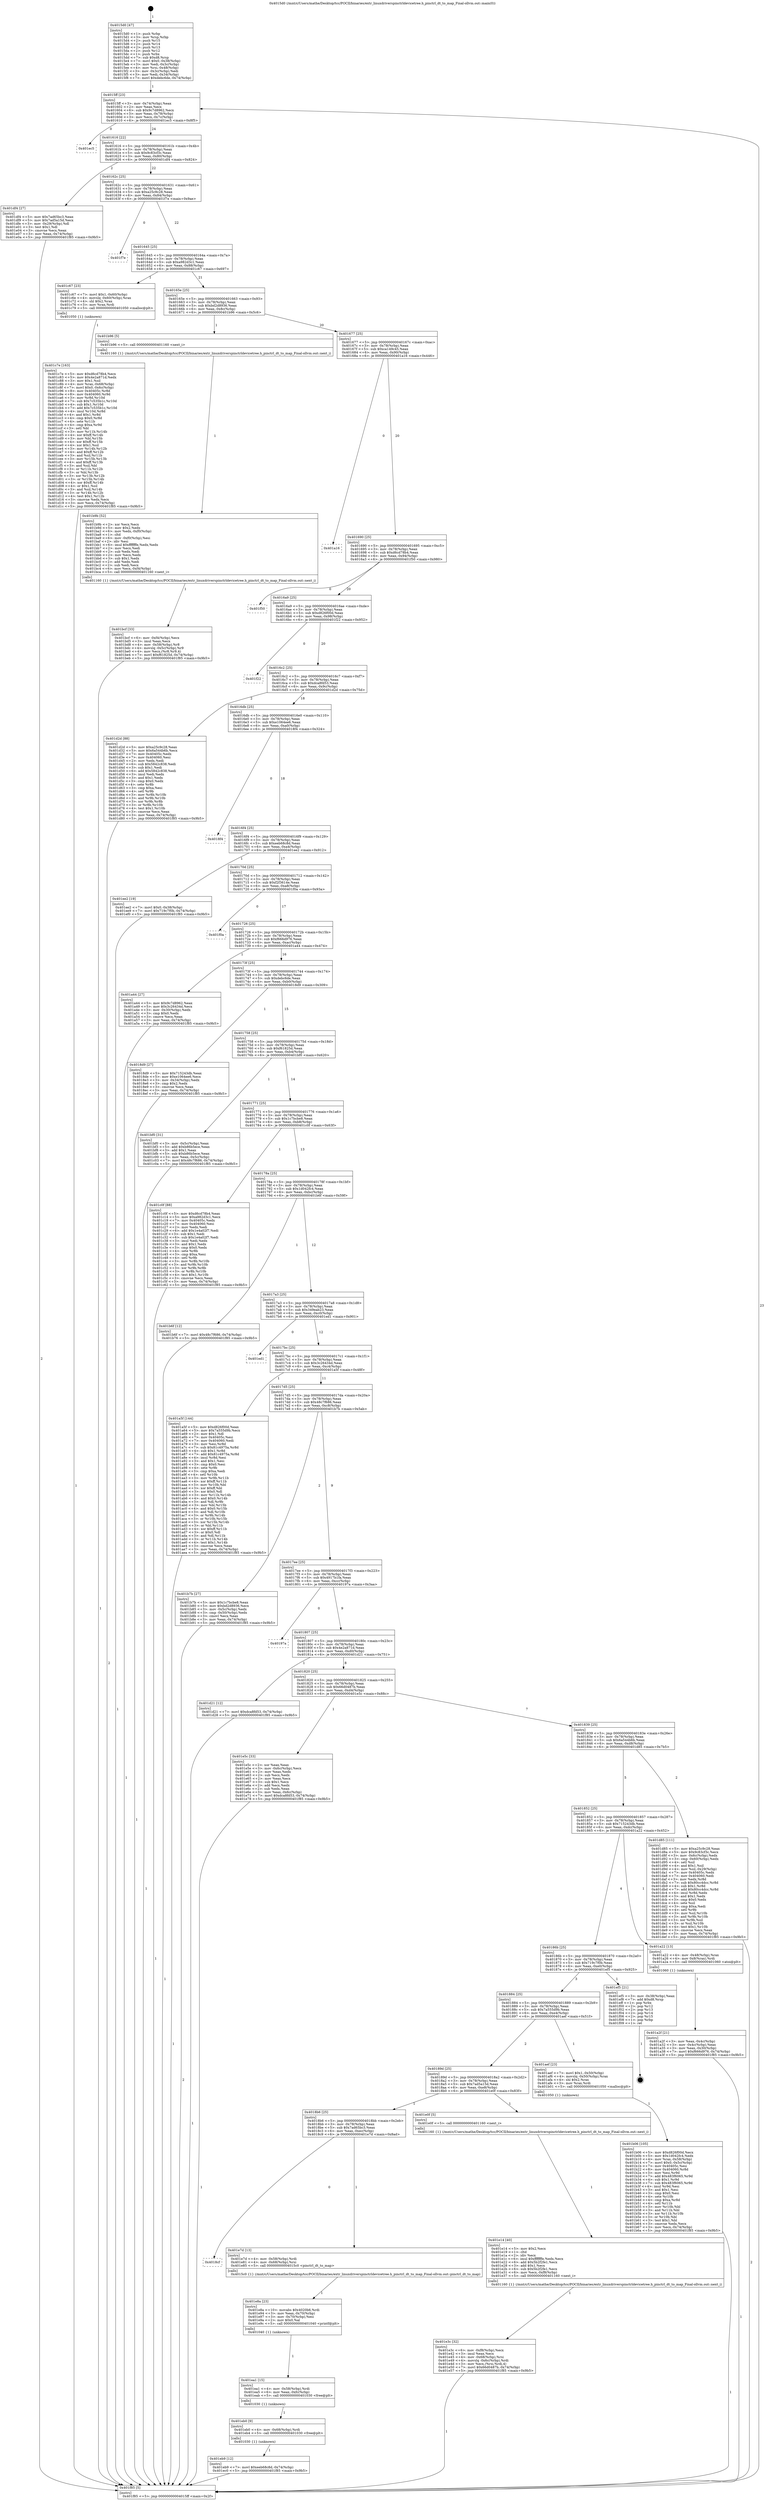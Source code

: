 digraph "0x4015d0" {
  label = "0x4015d0 (/mnt/c/Users/mathe/Desktop/tcc/POCII/binaries/extr_linuxdriverspinctrldevicetree.h_pinctrl_dt_to_map_Final-ollvm.out::main(0))"
  labelloc = "t"
  node[shape=record]

  Entry [label="",width=0.3,height=0.3,shape=circle,fillcolor=black,style=filled]
  "0x4015ff" [label="{
     0x4015ff [23]\l
     | [instrs]\l
     &nbsp;&nbsp;0x4015ff \<+3\>: mov -0x74(%rbp),%eax\l
     &nbsp;&nbsp;0x401602 \<+2\>: mov %eax,%ecx\l
     &nbsp;&nbsp;0x401604 \<+6\>: sub $0x9c7d8962,%ecx\l
     &nbsp;&nbsp;0x40160a \<+3\>: mov %eax,-0x78(%rbp)\l
     &nbsp;&nbsp;0x40160d \<+3\>: mov %ecx,-0x7c(%rbp)\l
     &nbsp;&nbsp;0x401610 \<+6\>: je 0000000000401ec5 \<main+0x8f5\>\l
  }"]
  "0x401ec5" [label="{
     0x401ec5\l
  }", style=dashed]
  "0x401616" [label="{
     0x401616 [22]\l
     | [instrs]\l
     &nbsp;&nbsp;0x401616 \<+5\>: jmp 000000000040161b \<main+0x4b\>\l
     &nbsp;&nbsp;0x40161b \<+3\>: mov -0x78(%rbp),%eax\l
     &nbsp;&nbsp;0x40161e \<+5\>: sub $0x9c83cf3c,%eax\l
     &nbsp;&nbsp;0x401623 \<+3\>: mov %eax,-0x80(%rbp)\l
     &nbsp;&nbsp;0x401626 \<+6\>: je 0000000000401df4 \<main+0x824\>\l
  }"]
  Exit [label="",width=0.3,height=0.3,shape=circle,fillcolor=black,style=filled,peripheries=2]
  "0x401df4" [label="{
     0x401df4 [27]\l
     | [instrs]\l
     &nbsp;&nbsp;0x401df4 \<+5\>: mov $0x7ad65bc3,%eax\l
     &nbsp;&nbsp;0x401df9 \<+5\>: mov $0x7ad5a15d,%ecx\l
     &nbsp;&nbsp;0x401dfe \<+3\>: mov -0x29(%rbp),%dl\l
     &nbsp;&nbsp;0x401e01 \<+3\>: test $0x1,%dl\l
     &nbsp;&nbsp;0x401e04 \<+3\>: cmovne %ecx,%eax\l
     &nbsp;&nbsp;0x401e07 \<+3\>: mov %eax,-0x74(%rbp)\l
     &nbsp;&nbsp;0x401e0a \<+5\>: jmp 0000000000401f85 \<main+0x9b5\>\l
  }"]
  "0x40162c" [label="{
     0x40162c [25]\l
     | [instrs]\l
     &nbsp;&nbsp;0x40162c \<+5\>: jmp 0000000000401631 \<main+0x61\>\l
     &nbsp;&nbsp;0x401631 \<+3\>: mov -0x78(%rbp),%eax\l
     &nbsp;&nbsp;0x401634 \<+5\>: sub $0xa25c9c28,%eax\l
     &nbsp;&nbsp;0x401639 \<+6\>: mov %eax,-0x84(%rbp)\l
     &nbsp;&nbsp;0x40163f \<+6\>: je 0000000000401f7e \<main+0x9ae\>\l
  }"]
  "0x401eb9" [label="{
     0x401eb9 [12]\l
     | [instrs]\l
     &nbsp;&nbsp;0x401eb9 \<+7\>: movl $0xeeb68c8d,-0x74(%rbp)\l
     &nbsp;&nbsp;0x401ec0 \<+5\>: jmp 0000000000401f85 \<main+0x9b5\>\l
  }"]
  "0x401f7e" [label="{
     0x401f7e\l
  }", style=dashed]
  "0x401645" [label="{
     0x401645 [25]\l
     | [instrs]\l
     &nbsp;&nbsp;0x401645 \<+5\>: jmp 000000000040164a \<main+0x7a\>\l
     &nbsp;&nbsp;0x40164a \<+3\>: mov -0x78(%rbp),%eax\l
     &nbsp;&nbsp;0x40164d \<+5\>: sub $0xa982d3c1,%eax\l
     &nbsp;&nbsp;0x401652 \<+6\>: mov %eax,-0x88(%rbp)\l
     &nbsp;&nbsp;0x401658 \<+6\>: je 0000000000401c67 \<main+0x697\>\l
  }"]
  "0x401eb0" [label="{
     0x401eb0 [9]\l
     | [instrs]\l
     &nbsp;&nbsp;0x401eb0 \<+4\>: mov -0x68(%rbp),%rdi\l
     &nbsp;&nbsp;0x401eb4 \<+5\>: call 0000000000401030 \<free@plt\>\l
     | [calls]\l
     &nbsp;&nbsp;0x401030 \{1\} (unknown)\l
  }"]
  "0x401c67" [label="{
     0x401c67 [23]\l
     | [instrs]\l
     &nbsp;&nbsp;0x401c67 \<+7\>: movl $0x1,-0x60(%rbp)\l
     &nbsp;&nbsp;0x401c6e \<+4\>: movslq -0x60(%rbp),%rax\l
     &nbsp;&nbsp;0x401c72 \<+4\>: shl $0x2,%rax\l
     &nbsp;&nbsp;0x401c76 \<+3\>: mov %rax,%rdi\l
     &nbsp;&nbsp;0x401c79 \<+5\>: call 0000000000401050 \<malloc@plt\>\l
     | [calls]\l
     &nbsp;&nbsp;0x401050 \{1\} (unknown)\l
  }"]
  "0x40165e" [label="{
     0x40165e [25]\l
     | [instrs]\l
     &nbsp;&nbsp;0x40165e \<+5\>: jmp 0000000000401663 \<main+0x93\>\l
     &nbsp;&nbsp;0x401663 \<+3\>: mov -0x78(%rbp),%eax\l
     &nbsp;&nbsp;0x401666 \<+5\>: sub $0xbd2d8936,%eax\l
     &nbsp;&nbsp;0x40166b \<+6\>: mov %eax,-0x8c(%rbp)\l
     &nbsp;&nbsp;0x401671 \<+6\>: je 0000000000401b96 \<main+0x5c6\>\l
  }"]
  "0x401ea1" [label="{
     0x401ea1 [15]\l
     | [instrs]\l
     &nbsp;&nbsp;0x401ea1 \<+4\>: mov -0x58(%rbp),%rdi\l
     &nbsp;&nbsp;0x401ea5 \<+6\>: mov %eax,-0xfc(%rbp)\l
     &nbsp;&nbsp;0x401eab \<+5\>: call 0000000000401030 \<free@plt\>\l
     | [calls]\l
     &nbsp;&nbsp;0x401030 \{1\} (unknown)\l
  }"]
  "0x401b96" [label="{
     0x401b96 [5]\l
     | [instrs]\l
     &nbsp;&nbsp;0x401b96 \<+5\>: call 0000000000401160 \<next_i\>\l
     | [calls]\l
     &nbsp;&nbsp;0x401160 \{1\} (/mnt/c/Users/mathe/Desktop/tcc/POCII/binaries/extr_linuxdriverspinctrldevicetree.h_pinctrl_dt_to_map_Final-ollvm.out::next_i)\l
  }"]
  "0x401677" [label="{
     0x401677 [25]\l
     | [instrs]\l
     &nbsp;&nbsp;0x401677 \<+5\>: jmp 000000000040167c \<main+0xac\>\l
     &nbsp;&nbsp;0x40167c \<+3\>: mov -0x78(%rbp),%eax\l
     &nbsp;&nbsp;0x40167f \<+5\>: sub $0xca149c45,%eax\l
     &nbsp;&nbsp;0x401684 \<+6\>: mov %eax,-0x90(%rbp)\l
     &nbsp;&nbsp;0x40168a \<+6\>: je 0000000000401a16 \<main+0x446\>\l
  }"]
  "0x401e8a" [label="{
     0x401e8a [23]\l
     | [instrs]\l
     &nbsp;&nbsp;0x401e8a \<+10\>: movabs $0x4020b6,%rdi\l
     &nbsp;&nbsp;0x401e94 \<+3\>: mov %eax,-0x70(%rbp)\l
     &nbsp;&nbsp;0x401e97 \<+3\>: mov -0x70(%rbp),%esi\l
     &nbsp;&nbsp;0x401e9a \<+2\>: mov $0x0,%al\l
     &nbsp;&nbsp;0x401e9c \<+5\>: call 0000000000401040 \<printf@plt\>\l
     | [calls]\l
     &nbsp;&nbsp;0x401040 \{1\} (unknown)\l
  }"]
  "0x401a16" [label="{
     0x401a16\l
  }", style=dashed]
  "0x401690" [label="{
     0x401690 [25]\l
     | [instrs]\l
     &nbsp;&nbsp;0x401690 \<+5\>: jmp 0000000000401695 \<main+0xc5\>\l
     &nbsp;&nbsp;0x401695 \<+3\>: mov -0x78(%rbp),%eax\l
     &nbsp;&nbsp;0x401698 \<+5\>: sub $0xd6cd78b4,%eax\l
     &nbsp;&nbsp;0x40169d \<+6\>: mov %eax,-0x94(%rbp)\l
     &nbsp;&nbsp;0x4016a3 \<+6\>: je 0000000000401f50 \<main+0x980\>\l
  }"]
  "0x4018cf" [label="{
     0x4018cf\l
  }", style=dashed]
  "0x401f50" [label="{
     0x401f50\l
  }", style=dashed]
  "0x4016a9" [label="{
     0x4016a9 [25]\l
     | [instrs]\l
     &nbsp;&nbsp;0x4016a9 \<+5\>: jmp 00000000004016ae \<main+0xde\>\l
     &nbsp;&nbsp;0x4016ae \<+3\>: mov -0x78(%rbp),%eax\l
     &nbsp;&nbsp;0x4016b1 \<+5\>: sub $0xd826f00d,%eax\l
     &nbsp;&nbsp;0x4016b6 \<+6\>: mov %eax,-0x98(%rbp)\l
     &nbsp;&nbsp;0x4016bc \<+6\>: je 0000000000401f22 \<main+0x952\>\l
  }"]
  "0x401e7d" [label="{
     0x401e7d [13]\l
     | [instrs]\l
     &nbsp;&nbsp;0x401e7d \<+4\>: mov -0x58(%rbp),%rdi\l
     &nbsp;&nbsp;0x401e81 \<+4\>: mov -0x68(%rbp),%rsi\l
     &nbsp;&nbsp;0x401e85 \<+5\>: call 00000000004015c0 \<pinctrl_dt_to_map\>\l
     | [calls]\l
     &nbsp;&nbsp;0x4015c0 \{1\} (/mnt/c/Users/mathe/Desktop/tcc/POCII/binaries/extr_linuxdriverspinctrldevicetree.h_pinctrl_dt_to_map_Final-ollvm.out::pinctrl_dt_to_map)\l
  }"]
  "0x401f22" [label="{
     0x401f22\l
  }", style=dashed]
  "0x4016c2" [label="{
     0x4016c2 [25]\l
     | [instrs]\l
     &nbsp;&nbsp;0x4016c2 \<+5\>: jmp 00000000004016c7 \<main+0xf7\>\l
     &nbsp;&nbsp;0x4016c7 \<+3\>: mov -0x78(%rbp),%eax\l
     &nbsp;&nbsp;0x4016ca \<+5\>: sub $0xdca8fd53,%eax\l
     &nbsp;&nbsp;0x4016cf \<+6\>: mov %eax,-0x9c(%rbp)\l
     &nbsp;&nbsp;0x4016d5 \<+6\>: je 0000000000401d2d \<main+0x75d\>\l
  }"]
  "0x401e3c" [label="{
     0x401e3c [32]\l
     | [instrs]\l
     &nbsp;&nbsp;0x401e3c \<+6\>: mov -0xf8(%rbp),%ecx\l
     &nbsp;&nbsp;0x401e42 \<+3\>: imul %eax,%ecx\l
     &nbsp;&nbsp;0x401e45 \<+4\>: mov -0x68(%rbp),%rsi\l
     &nbsp;&nbsp;0x401e49 \<+4\>: movslq -0x6c(%rbp),%rdi\l
     &nbsp;&nbsp;0x401e4d \<+3\>: mov %ecx,(%rsi,%rdi,4)\l
     &nbsp;&nbsp;0x401e50 \<+7\>: movl $0x66d0487b,-0x74(%rbp)\l
     &nbsp;&nbsp;0x401e57 \<+5\>: jmp 0000000000401f85 \<main+0x9b5\>\l
  }"]
  "0x401d2d" [label="{
     0x401d2d [88]\l
     | [instrs]\l
     &nbsp;&nbsp;0x401d2d \<+5\>: mov $0xa25c9c28,%eax\l
     &nbsp;&nbsp;0x401d32 \<+5\>: mov $0x6a544b6b,%ecx\l
     &nbsp;&nbsp;0x401d37 \<+7\>: mov 0x40405c,%edx\l
     &nbsp;&nbsp;0x401d3e \<+7\>: mov 0x404060,%esi\l
     &nbsp;&nbsp;0x401d45 \<+2\>: mov %edx,%edi\l
     &nbsp;&nbsp;0x401d47 \<+6\>: sub $0x5842c838,%edi\l
     &nbsp;&nbsp;0x401d4d \<+3\>: sub $0x1,%edi\l
     &nbsp;&nbsp;0x401d50 \<+6\>: add $0x5842c838,%edi\l
     &nbsp;&nbsp;0x401d56 \<+3\>: imul %edi,%edx\l
     &nbsp;&nbsp;0x401d59 \<+3\>: and $0x1,%edx\l
     &nbsp;&nbsp;0x401d5c \<+3\>: cmp $0x0,%edx\l
     &nbsp;&nbsp;0x401d5f \<+4\>: sete %r8b\l
     &nbsp;&nbsp;0x401d63 \<+3\>: cmp $0xa,%esi\l
     &nbsp;&nbsp;0x401d66 \<+4\>: setl %r9b\l
     &nbsp;&nbsp;0x401d6a \<+3\>: mov %r8b,%r10b\l
     &nbsp;&nbsp;0x401d6d \<+3\>: and %r9b,%r10b\l
     &nbsp;&nbsp;0x401d70 \<+3\>: xor %r9b,%r8b\l
     &nbsp;&nbsp;0x401d73 \<+3\>: or %r8b,%r10b\l
     &nbsp;&nbsp;0x401d76 \<+4\>: test $0x1,%r10b\l
     &nbsp;&nbsp;0x401d7a \<+3\>: cmovne %ecx,%eax\l
     &nbsp;&nbsp;0x401d7d \<+3\>: mov %eax,-0x74(%rbp)\l
     &nbsp;&nbsp;0x401d80 \<+5\>: jmp 0000000000401f85 \<main+0x9b5\>\l
  }"]
  "0x4016db" [label="{
     0x4016db [25]\l
     | [instrs]\l
     &nbsp;&nbsp;0x4016db \<+5\>: jmp 00000000004016e0 \<main+0x110\>\l
     &nbsp;&nbsp;0x4016e0 \<+3\>: mov -0x78(%rbp),%eax\l
     &nbsp;&nbsp;0x4016e3 \<+5\>: sub $0xe1064ee6,%eax\l
     &nbsp;&nbsp;0x4016e8 \<+6\>: mov %eax,-0xa0(%rbp)\l
     &nbsp;&nbsp;0x4016ee \<+6\>: je 00000000004018f4 \<main+0x324\>\l
  }"]
  "0x401e14" [label="{
     0x401e14 [40]\l
     | [instrs]\l
     &nbsp;&nbsp;0x401e14 \<+5\>: mov $0x2,%ecx\l
     &nbsp;&nbsp;0x401e19 \<+1\>: cltd\l
     &nbsp;&nbsp;0x401e1a \<+2\>: idiv %ecx\l
     &nbsp;&nbsp;0x401e1c \<+6\>: imul $0xfffffffe,%edx,%ecx\l
     &nbsp;&nbsp;0x401e22 \<+6\>: add $0x5b2f2fe1,%ecx\l
     &nbsp;&nbsp;0x401e28 \<+3\>: add $0x1,%ecx\l
     &nbsp;&nbsp;0x401e2b \<+6\>: sub $0x5b2f2fe1,%ecx\l
     &nbsp;&nbsp;0x401e31 \<+6\>: mov %ecx,-0xf8(%rbp)\l
     &nbsp;&nbsp;0x401e37 \<+5\>: call 0000000000401160 \<next_i\>\l
     | [calls]\l
     &nbsp;&nbsp;0x401160 \{1\} (/mnt/c/Users/mathe/Desktop/tcc/POCII/binaries/extr_linuxdriverspinctrldevicetree.h_pinctrl_dt_to_map_Final-ollvm.out::next_i)\l
  }"]
  "0x4018f4" [label="{
     0x4018f4\l
  }", style=dashed]
  "0x4016f4" [label="{
     0x4016f4 [25]\l
     | [instrs]\l
     &nbsp;&nbsp;0x4016f4 \<+5\>: jmp 00000000004016f9 \<main+0x129\>\l
     &nbsp;&nbsp;0x4016f9 \<+3\>: mov -0x78(%rbp),%eax\l
     &nbsp;&nbsp;0x4016fc \<+5\>: sub $0xeeb68c8d,%eax\l
     &nbsp;&nbsp;0x401701 \<+6\>: mov %eax,-0xa4(%rbp)\l
     &nbsp;&nbsp;0x401707 \<+6\>: je 0000000000401ee2 \<main+0x912\>\l
  }"]
  "0x4018b6" [label="{
     0x4018b6 [25]\l
     | [instrs]\l
     &nbsp;&nbsp;0x4018b6 \<+5\>: jmp 00000000004018bb \<main+0x2eb\>\l
     &nbsp;&nbsp;0x4018bb \<+3\>: mov -0x78(%rbp),%eax\l
     &nbsp;&nbsp;0x4018be \<+5\>: sub $0x7ad65bc3,%eax\l
     &nbsp;&nbsp;0x4018c3 \<+6\>: mov %eax,-0xec(%rbp)\l
     &nbsp;&nbsp;0x4018c9 \<+6\>: je 0000000000401e7d \<main+0x8ad\>\l
  }"]
  "0x401ee2" [label="{
     0x401ee2 [19]\l
     | [instrs]\l
     &nbsp;&nbsp;0x401ee2 \<+7\>: movl $0x0,-0x38(%rbp)\l
     &nbsp;&nbsp;0x401ee9 \<+7\>: movl $0x719c7f0b,-0x74(%rbp)\l
     &nbsp;&nbsp;0x401ef0 \<+5\>: jmp 0000000000401f85 \<main+0x9b5\>\l
  }"]
  "0x40170d" [label="{
     0x40170d [25]\l
     | [instrs]\l
     &nbsp;&nbsp;0x40170d \<+5\>: jmp 0000000000401712 \<main+0x142\>\l
     &nbsp;&nbsp;0x401712 \<+3\>: mov -0x78(%rbp),%eax\l
     &nbsp;&nbsp;0x401715 \<+5\>: sub $0xf2f3614e,%eax\l
     &nbsp;&nbsp;0x40171a \<+6\>: mov %eax,-0xa8(%rbp)\l
     &nbsp;&nbsp;0x401720 \<+6\>: je 0000000000401f0a \<main+0x93a\>\l
  }"]
  "0x401e0f" [label="{
     0x401e0f [5]\l
     | [instrs]\l
     &nbsp;&nbsp;0x401e0f \<+5\>: call 0000000000401160 \<next_i\>\l
     | [calls]\l
     &nbsp;&nbsp;0x401160 \{1\} (/mnt/c/Users/mathe/Desktop/tcc/POCII/binaries/extr_linuxdriverspinctrldevicetree.h_pinctrl_dt_to_map_Final-ollvm.out::next_i)\l
  }"]
  "0x401f0a" [label="{
     0x401f0a\l
  }", style=dashed]
  "0x401726" [label="{
     0x401726 [25]\l
     | [instrs]\l
     &nbsp;&nbsp;0x401726 \<+5\>: jmp 000000000040172b \<main+0x15b\>\l
     &nbsp;&nbsp;0x40172b \<+3\>: mov -0x78(%rbp),%eax\l
     &nbsp;&nbsp;0x40172e \<+5\>: sub $0xf666d976,%eax\l
     &nbsp;&nbsp;0x401733 \<+6\>: mov %eax,-0xac(%rbp)\l
     &nbsp;&nbsp;0x401739 \<+6\>: je 0000000000401a44 \<main+0x474\>\l
  }"]
  "0x401c7e" [label="{
     0x401c7e [163]\l
     | [instrs]\l
     &nbsp;&nbsp;0x401c7e \<+5\>: mov $0xd6cd78b4,%ecx\l
     &nbsp;&nbsp;0x401c83 \<+5\>: mov $0x4e2a871d,%edx\l
     &nbsp;&nbsp;0x401c88 \<+3\>: mov $0x1,%sil\l
     &nbsp;&nbsp;0x401c8b \<+4\>: mov %rax,-0x68(%rbp)\l
     &nbsp;&nbsp;0x401c8f \<+7\>: movl $0x0,-0x6c(%rbp)\l
     &nbsp;&nbsp;0x401c96 \<+8\>: mov 0x40405c,%r8d\l
     &nbsp;&nbsp;0x401c9e \<+8\>: mov 0x404060,%r9d\l
     &nbsp;&nbsp;0x401ca6 \<+3\>: mov %r8d,%r10d\l
     &nbsp;&nbsp;0x401ca9 \<+7\>: sub $0x7c535b1c,%r10d\l
     &nbsp;&nbsp;0x401cb0 \<+4\>: sub $0x1,%r10d\l
     &nbsp;&nbsp;0x401cb4 \<+7\>: add $0x7c535b1c,%r10d\l
     &nbsp;&nbsp;0x401cbb \<+4\>: imul %r10d,%r8d\l
     &nbsp;&nbsp;0x401cbf \<+4\>: and $0x1,%r8d\l
     &nbsp;&nbsp;0x401cc3 \<+4\>: cmp $0x0,%r8d\l
     &nbsp;&nbsp;0x401cc7 \<+4\>: sete %r11b\l
     &nbsp;&nbsp;0x401ccb \<+4\>: cmp $0xa,%r9d\l
     &nbsp;&nbsp;0x401ccf \<+3\>: setl %bl\l
     &nbsp;&nbsp;0x401cd2 \<+3\>: mov %r11b,%r14b\l
     &nbsp;&nbsp;0x401cd5 \<+4\>: xor $0xff,%r14b\l
     &nbsp;&nbsp;0x401cd9 \<+3\>: mov %bl,%r15b\l
     &nbsp;&nbsp;0x401cdc \<+4\>: xor $0xff,%r15b\l
     &nbsp;&nbsp;0x401ce0 \<+4\>: xor $0x1,%sil\l
     &nbsp;&nbsp;0x401ce4 \<+3\>: mov %r14b,%r12b\l
     &nbsp;&nbsp;0x401ce7 \<+4\>: and $0xff,%r12b\l
     &nbsp;&nbsp;0x401ceb \<+3\>: and %sil,%r11b\l
     &nbsp;&nbsp;0x401cee \<+3\>: mov %r15b,%r13b\l
     &nbsp;&nbsp;0x401cf1 \<+4\>: and $0xff,%r13b\l
     &nbsp;&nbsp;0x401cf5 \<+3\>: and %sil,%bl\l
     &nbsp;&nbsp;0x401cf8 \<+3\>: or %r11b,%r12b\l
     &nbsp;&nbsp;0x401cfb \<+3\>: or %bl,%r13b\l
     &nbsp;&nbsp;0x401cfe \<+3\>: xor %r13b,%r12b\l
     &nbsp;&nbsp;0x401d01 \<+3\>: or %r15b,%r14b\l
     &nbsp;&nbsp;0x401d04 \<+4\>: xor $0xff,%r14b\l
     &nbsp;&nbsp;0x401d08 \<+4\>: or $0x1,%sil\l
     &nbsp;&nbsp;0x401d0c \<+3\>: and %sil,%r14b\l
     &nbsp;&nbsp;0x401d0f \<+3\>: or %r14b,%r12b\l
     &nbsp;&nbsp;0x401d12 \<+4\>: test $0x1,%r12b\l
     &nbsp;&nbsp;0x401d16 \<+3\>: cmovne %edx,%ecx\l
     &nbsp;&nbsp;0x401d19 \<+3\>: mov %ecx,-0x74(%rbp)\l
     &nbsp;&nbsp;0x401d1c \<+5\>: jmp 0000000000401f85 \<main+0x9b5\>\l
  }"]
  "0x401a44" [label="{
     0x401a44 [27]\l
     | [instrs]\l
     &nbsp;&nbsp;0x401a44 \<+5\>: mov $0x9c7d8962,%eax\l
     &nbsp;&nbsp;0x401a49 \<+5\>: mov $0x3c26434d,%ecx\l
     &nbsp;&nbsp;0x401a4e \<+3\>: mov -0x30(%rbp),%edx\l
     &nbsp;&nbsp;0x401a51 \<+3\>: cmp $0x0,%edx\l
     &nbsp;&nbsp;0x401a54 \<+3\>: cmove %ecx,%eax\l
     &nbsp;&nbsp;0x401a57 \<+3\>: mov %eax,-0x74(%rbp)\l
     &nbsp;&nbsp;0x401a5a \<+5\>: jmp 0000000000401f85 \<main+0x9b5\>\l
  }"]
  "0x40173f" [label="{
     0x40173f [25]\l
     | [instrs]\l
     &nbsp;&nbsp;0x40173f \<+5\>: jmp 0000000000401744 \<main+0x174\>\l
     &nbsp;&nbsp;0x401744 \<+3\>: mov -0x78(%rbp),%eax\l
     &nbsp;&nbsp;0x401747 \<+5\>: sub $0xdebc6de,%eax\l
     &nbsp;&nbsp;0x40174c \<+6\>: mov %eax,-0xb0(%rbp)\l
     &nbsp;&nbsp;0x401752 \<+6\>: je 00000000004018d9 \<main+0x309\>\l
  }"]
  "0x401bcf" [label="{
     0x401bcf [33]\l
     | [instrs]\l
     &nbsp;&nbsp;0x401bcf \<+6\>: mov -0xf4(%rbp),%ecx\l
     &nbsp;&nbsp;0x401bd5 \<+3\>: imul %eax,%ecx\l
     &nbsp;&nbsp;0x401bd8 \<+4\>: mov -0x58(%rbp),%r8\l
     &nbsp;&nbsp;0x401bdc \<+4\>: movslq -0x5c(%rbp),%r9\l
     &nbsp;&nbsp;0x401be0 \<+4\>: mov %ecx,(%r8,%r9,4)\l
     &nbsp;&nbsp;0x401be4 \<+7\>: movl $0xf61825d,-0x74(%rbp)\l
     &nbsp;&nbsp;0x401beb \<+5\>: jmp 0000000000401f85 \<main+0x9b5\>\l
  }"]
  "0x4018d9" [label="{
     0x4018d9 [27]\l
     | [instrs]\l
     &nbsp;&nbsp;0x4018d9 \<+5\>: mov $0x715243db,%eax\l
     &nbsp;&nbsp;0x4018de \<+5\>: mov $0xe1064ee6,%ecx\l
     &nbsp;&nbsp;0x4018e3 \<+3\>: mov -0x34(%rbp),%edx\l
     &nbsp;&nbsp;0x4018e6 \<+3\>: cmp $0x2,%edx\l
     &nbsp;&nbsp;0x4018e9 \<+3\>: cmovne %ecx,%eax\l
     &nbsp;&nbsp;0x4018ec \<+3\>: mov %eax,-0x74(%rbp)\l
     &nbsp;&nbsp;0x4018ef \<+5\>: jmp 0000000000401f85 \<main+0x9b5\>\l
  }"]
  "0x401758" [label="{
     0x401758 [25]\l
     | [instrs]\l
     &nbsp;&nbsp;0x401758 \<+5\>: jmp 000000000040175d \<main+0x18d\>\l
     &nbsp;&nbsp;0x40175d \<+3\>: mov -0x78(%rbp),%eax\l
     &nbsp;&nbsp;0x401760 \<+5\>: sub $0xf61825d,%eax\l
     &nbsp;&nbsp;0x401765 \<+6\>: mov %eax,-0xb4(%rbp)\l
     &nbsp;&nbsp;0x40176b \<+6\>: je 0000000000401bf0 \<main+0x620\>\l
  }"]
  "0x401f85" [label="{
     0x401f85 [5]\l
     | [instrs]\l
     &nbsp;&nbsp;0x401f85 \<+5\>: jmp 00000000004015ff \<main+0x2f\>\l
  }"]
  "0x4015d0" [label="{
     0x4015d0 [47]\l
     | [instrs]\l
     &nbsp;&nbsp;0x4015d0 \<+1\>: push %rbp\l
     &nbsp;&nbsp;0x4015d1 \<+3\>: mov %rsp,%rbp\l
     &nbsp;&nbsp;0x4015d4 \<+2\>: push %r15\l
     &nbsp;&nbsp;0x4015d6 \<+2\>: push %r14\l
     &nbsp;&nbsp;0x4015d8 \<+2\>: push %r13\l
     &nbsp;&nbsp;0x4015da \<+2\>: push %r12\l
     &nbsp;&nbsp;0x4015dc \<+1\>: push %rbx\l
     &nbsp;&nbsp;0x4015dd \<+7\>: sub $0xd8,%rsp\l
     &nbsp;&nbsp;0x4015e4 \<+7\>: movl $0x0,-0x38(%rbp)\l
     &nbsp;&nbsp;0x4015eb \<+3\>: mov %edi,-0x3c(%rbp)\l
     &nbsp;&nbsp;0x4015ee \<+4\>: mov %rsi,-0x48(%rbp)\l
     &nbsp;&nbsp;0x4015f2 \<+3\>: mov -0x3c(%rbp),%edi\l
     &nbsp;&nbsp;0x4015f5 \<+3\>: mov %edi,-0x34(%rbp)\l
     &nbsp;&nbsp;0x4015f8 \<+7\>: movl $0xdebc6de,-0x74(%rbp)\l
  }"]
  "0x401b9b" [label="{
     0x401b9b [52]\l
     | [instrs]\l
     &nbsp;&nbsp;0x401b9b \<+2\>: xor %ecx,%ecx\l
     &nbsp;&nbsp;0x401b9d \<+5\>: mov $0x2,%edx\l
     &nbsp;&nbsp;0x401ba2 \<+6\>: mov %edx,-0xf0(%rbp)\l
     &nbsp;&nbsp;0x401ba8 \<+1\>: cltd\l
     &nbsp;&nbsp;0x401ba9 \<+6\>: mov -0xf0(%rbp),%esi\l
     &nbsp;&nbsp;0x401baf \<+2\>: idiv %esi\l
     &nbsp;&nbsp;0x401bb1 \<+6\>: imul $0xfffffffe,%edx,%edx\l
     &nbsp;&nbsp;0x401bb7 \<+2\>: mov %ecx,%edi\l
     &nbsp;&nbsp;0x401bb9 \<+2\>: sub %edx,%edi\l
     &nbsp;&nbsp;0x401bbb \<+2\>: mov %ecx,%edx\l
     &nbsp;&nbsp;0x401bbd \<+3\>: sub $0x1,%edx\l
     &nbsp;&nbsp;0x401bc0 \<+2\>: add %edx,%edi\l
     &nbsp;&nbsp;0x401bc2 \<+2\>: sub %edi,%ecx\l
     &nbsp;&nbsp;0x401bc4 \<+6\>: mov %ecx,-0xf4(%rbp)\l
     &nbsp;&nbsp;0x401bca \<+5\>: call 0000000000401160 \<next_i\>\l
     | [calls]\l
     &nbsp;&nbsp;0x401160 \{1\} (/mnt/c/Users/mathe/Desktop/tcc/POCII/binaries/extr_linuxdriverspinctrldevicetree.h_pinctrl_dt_to_map_Final-ollvm.out::next_i)\l
  }"]
  "0x401bf0" [label="{
     0x401bf0 [31]\l
     | [instrs]\l
     &nbsp;&nbsp;0x401bf0 \<+3\>: mov -0x5c(%rbp),%eax\l
     &nbsp;&nbsp;0x401bf3 \<+5\>: add $0xb86b5ece,%eax\l
     &nbsp;&nbsp;0x401bf8 \<+3\>: add $0x1,%eax\l
     &nbsp;&nbsp;0x401bfb \<+5\>: sub $0xb86b5ece,%eax\l
     &nbsp;&nbsp;0x401c00 \<+3\>: mov %eax,-0x5c(%rbp)\l
     &nbsp;&nbsp;0x401c03 \<+7\>: movl $0x48c7f686,-0x74(%rbp)\l
     &nbsp;&nbsp;0x401c0a \<+5\>: jmp 0000000000401f85 \<main+0x9b5\>\l
  }"]
  "0x401771" [label="{
     0x401771 [25]\l
     | [instrs]\l
     &nbsp;&nbsp;0x401771 \<+5\>: jmp 0000000000401776 \<main+0x1a6\>\l
     &nbsp;&nbsp;0x401776 \<+3\>: mov -0x78(%rbp),%eax\l
     &nbsp;&nbsp;0x401779 \<+5\>: sub $0x1c7bcbe8,%eax\l
     &nbsp;&nbsp;0x40177e \<+6\>: mov %eax,-0xb8(%rbp)\l
     &nbsp;&nbsp;0x401784 \<+6\>: je 0000000000401c0f \<main+0x63f\>\l
  }"]
  "0x401b06" [label="{
     0x401b06 [105]\l
     | [instrs]\l
     &nbsp;&nbsp;0x401b06 \<+5\>: mov $0xd826f00d,%ecx\l
     &nbsp;&nbsp;0x401b0b \<+5\>: mov $0x1d042fc4,%edx\l
     &nbsp;&nbsp;0x401b10 \<+4\>: mov %rax,-0x58(%rbp)\l
     &nbsp;&nbsp;0x401b14 \<+7\>: movl $0x0,-0x5c(%rbp)\l
     &nbsp;&nbsp;0x401b1b \<+7\>: mov 0x40405c,%esi\l
     &nbsp;&nbsp;0x401b22 \<+8\>: mov 0x404060,%r8d\l
     &nbsp;&nbsp;0x401b2a \<+3\>: mov %esi,%r9d\l
     &nbsp;&nbsp;0x401b2d \<+7\>: add $0x483f6065,%r9d\l
     &nbsp;&nbsp;0x401b34 \<+4\>: sub $0x1,%r9d\l
     &nbsp;&nbsp;0x401b38 \<+7\>: sub $0x483f6065,%r9d\l
     &nbsp;&nbsp;0x401b3f \<+4\>: imul %r9d,%esi\l
     &nbsp;&nbsp;0x401b43 \<+3\>: and $0x1,%esi\l
     &nbsp;&nbsp;0x401b46 \<+3\>: cmp $0x0,%esi\l
     &nbsp;&nbsp;0x401b49 \<+4\>: sete %r10b\l
     &nbsp;&nbsp;0x401b4d \<+4\>: cmp $0xa,%r8d\l
     &nbsp;&nbsp;0x401b51 \<+4\>: setl %r11b\l
     &nbsp;&nbsp;0x401b55 \<+3\>: mov %r10b,%bl\l
     &nbsp;&nbsp;0x401b58 \<+3\>: and %r11b,%bl\l
     &nbsp;&nbsp;0x401b5b \<+3\>: xor %r11b,%r10b\l
     &nbsp;&nbsp;0x401b5e \<+3\>: or %r10b,%bl\l
     &nbsp;&nbsp;0x401b61 \<+3\>: test $0x1,%bl\l
     &nbsp;&nbsp;0x401b64 \<+3\>: cmovne %edx,%ecx\l
     &nbsp;&nbsp;0x401b67 \<+3\>: mov %ecx,-0x74(%rbp)\l
     &nbsp;&nbsp;0x401b6a \<+5\>: jmp 0000000000401f85 \<main+0x9b5\>\l
  }"]
  "0x401c0f" [label="{
     0x401c0f [88]\l
     | [instrs]\l
     &nbsp;&nbsp;0x401c0f \<+5\>: mov $0xd6cd78b4,%eax\l
     &nbsp;&nbsp;0x401c14 \<+5\>: mov $0xa982d3c1,%ecx\l
     &nbsp;&nbsp;0x401c19 \<+7\>: mov 0x40405c,%edx\l
     &nbsp;&nbsp;0x401c20 \<+7\>: mov 0x404060,%esi\l
     &nbsp;&nbsp;0x401c27 \<+2\>: mov %edx,%edi\l
     &nbsp;&nbsp;0x401c29 \<+6\>: add $0x1e4a02f7,%edi\l
     &nbsp;&nbsp;0x401c2f \<+3\>: sub $0x1,%edi\l
     &nbsp;&nbsp;0x401c32 \<+6\>: sub $0x1e4a02f7,%edi\l
     &nbsp;&nbsp;0x401c38 \<+3\>: imul %edi,%edx\l
     &nbsp;&nbsp;0x401c3b \<+3\>: and $0x1,%edx\l
     &nbsp;&nbsp;0x401c3e \<+3\>: cmp $0x0,%edx\l
     &nbsp;&nbsp;0x401c41 \<+4\>: sete %r8b\l
     &nbsp;&nbsp;0x401c45 \<+3\>: cmp $0xa,%esi\l
     &nbsp;&nbsp;0x401c48 \<+4\>: setl %r9b\l
     &nbsp;&nbsp;0x401c4c \<+3\>: mov %r8b,%r10b\l
     &nbsp;&nbsp;0x401c4f \<+3\>: and %r9b,%r10b\l
     &nbsp;&nbsp;0x401c52 \<+3\>: xor %r9b,%r8b\l
     &nbsp;&nbsp;0x401c55 \<+3\>: or %r8b,%r10b\l
     &nbsp;&nbsp;0x401c58 \<+4\>: test $0x1,%r10b\l
     &nbsp;&nbsp;0x401c5c \<+3\>: cmovne %ecx,%eax\l
     &nbsp;&nbsp;0x401c5f \<+3\>: mov %eax,-0x74(%rbp)\l
     &nbsp;&nbsp;0x401c62 \<+5\>: jmp 0000000000401f85 \<main+0x9b5\>\l
  }"]
  "0x40178a" [label="{
     0x40178a [25]\l
     | [instrs]\l
     &nbsp;&nbsp;0x40178a \<+5\>: jmp 000000000040178f \<main+0x1bf\>\l
     &nbsp;&nbsp;0x40178f \<+3\>: mov -0x78(%rbp),%eax\l
     &nbsp;&nbsp;0x401792 \<+5\>: sub $0x1d042fc4,%eax\l
     &nbsp;&nbsp;0x401797 \<+6\>: mov %eax,-0xbc(%rbp)\l
     &nbsp;&nbsp;0x40179d \<+6\>: je 0000000000401b6f \<main+0x59f\>\l
  }"]
  "0x40189d" [label="{
     0x40189d [25]\l
     | [instrs]\l
     &nbsp;&nbsp;0x40189d \<+5\>: jmp 00000000004018a2 \<main+0x2d2\>\l
     &nbsp;&nbsp;0x4018a2 \<+3\>: mov -0x78(%rbp),%eax\l
     &nbsp;&nbsp;0x4018a5 \<+5\>: sub $0x7ad5a15d,%eax\l
     &nbsp;&nbsp;0x4018aa \<+6\>: mov %eax,-0xe8(%rbp)\l
     &nbsp;&nbsp;0x4018b0 \<+6\>: je 0000000000401e0f \<main+0x83f\>\l
  }"]
  "0x401b6f" [label="{
     0x401b6f [12]\l
     | [instrs]\l
     &nbsp;&nbsp;0x401b6f \<+7\>: movl $0x48c7f686,-0x74(%rbp)\l
     &nbsp;&nbsp;0x401b76 \<+5\>: jmp 0000000000401f85 \<main+0x9b5\>\l
  }"]
  "0x4017a3" [label="{
     0x4017a3 [25]\l
     | [instrs]\l
     &nbsp;&nbsp;0x4017a3 \<+5\>: jmp 00000000004017a8 \<main+0x1d8\>\l
     &nbsp;&nbsp;0x4017a8 \<+3\>: mov -0x78(%rbp),%eax\l
     &nbsp;&nbsp;0x4017ab \<+5\>: sub $0x349eab23,%eax\l
     &nbsp;&nbsp;0x4017b0 \<+6\>: mov %eax,-0xc0(%rbp)\l
     &nbsp;&nbsp;0x4017b6 \<+6\>: je 0000000000401ed1 \<main+0x901\>\l
  }"]
  "0x401aef" [label="{
     0x401aef [23]\l
     | [instrs]\l
     &nbsp;&nbsp;0x401aef \<+7\>: movl $0x1,-0x50(%rbp)\l
     &nbsp;&nbsp;0x401af6 \<+4\>: movslq -0x50(%rbp),%rax\l
     &nbsp;&nbsp;0x401afa \<+4\>: shl $0x2,%rax\l
     &nbsp;&nbsp;0x401afe \<+3\>: mov %rax,%rdi\l
     &nbsp;&nbsp;0x401b01 \<+5\>: call 0000000000401050 \<malloc@plt\>\l
     | [calls]\l
     &nbsp;&nbsp;0x401050 \{1\} (unknown)\l
  }"]
  "0x401ed1" [label="{
     0x401ed1\l
  }", style=dashed]
  "0x4017bc" [label="{
     0x4017bc [25]\l
     | [instrs]\l
     &nbsp;&nbsp;0x4017bc \<+5\>: jmp 00000000004017c1 \<main+0x1f1\>\l
     &nbsp;&nbsp;0x4017c1 \<+3\>: mov -0x78(%rbp),%eax\l
     &nbsp;&nbsp;0x4017c4 \<+5\>: sub $0x3c26434d,%eax\l
     &nbsp;&nbsp;0x4017c9 \<+6\>: mov %eax,-0xc4(%rbp)\l
     &nbsp;&nbsp;0x4017cf \<+6\>: je 0000000000401a5f \<main+0x48f\>\l
  }"]
  "0x401884" [label="{
     0x401884 [25]\l
     | [instrs]\l
     &nbsp;&nbsp;0x401884 \<+5\>: jmp 0000000000401889 \<main+0x2b9\>\l
     &nbsp;&nbsp;0x401889 \<+3\>: mov -0x78(%rbp),%eax\l
     &nbsp;&nbsp;0x40188c \<+5\>: sub $0x7a555d9b,%eax\l
     &nbsp;&nbsp;0x401891 \<+6\>: mov %eax,-0xe4(%rbp)\l
     &nbsp;&nbsp;0x401897 \<+6\>: je 0000000000401aef \<main+0x51f\>\l
  }"]
  "0x401a5f" [label="{
     0x401a5f [144]\l
     | [instrs]\l
     &nbsp;&nbsp;0x401a5f \<+5\>: mov $0xd826f00d,%eax\l
     &nbsp;&nbsp;0x401a64 \<+5\>: mov $0x7a555d9b,%ecx\l
     &nbsp;&nbsp;0x401a69 \<+2\>: mov $0x1,%dl\l
     &nbsp;&nbsp;0x401a6b \<+7\>: mov 0x40405c,%esi\l
     &nbsp;&nbsp;0x401a72 \<+7\>: mov 0x404060,%edi\l
     &nbsp;&nbsp;0x401a79 \<+3\>: mov %esi,%r8d\l
     &nbsp;&nbsp;0x401a7c \<+7\>: sub $0x81c4975a,%r8d\l
     &nbsp;&nbsp;0x401a83 \<+4\>: sub $0x1,%r8d\l
     &nbsp;&nbsp;0x401a87 \<+7\>: add $0x81c4975a,%r8d\l
     &nbsp;&nbsp;0x401a8e \<+4\>: imul %r8d,%esi\l
     &nbsp;&nbsp;0x401a92 \<+3\>: and $0x1,%esi\l
     &nbsp;&nbsp;0x401a95 \<+3\>: cmp $0x0,%esi\l
     &nbsp;&nbsp;0x401a98 \<+4\>: sete %r9b\l
     &nbsp;&nbsp;0x401a9c \<+3\>: cmp $0xa,%edi\l
     &nbsp;&nbsp;0x401a9f \<+4\>: setl %r10b\l
     &nbsp;&nbsp;0x401aa3 \<+3\>: mov %r9b,%r11b\l
     &nbsp;&nbsp;0x401aa6 \<+4\>: xor $0xff,%r11b\l
     &nbsp;&nbsp;0x401aaa \<+3\>: mov %r10b,%bl\l
     &nbsp;&nbsp;0x401aad \<+3\>: xor $0xff,%bl\l
     &nbsp;&nbsp;0x401ab0 \<+3\>: xor $0x0,%dl\l
     &nbsp;&nbsp;0x401ab3 \<+3\>: mov %r11b,%r14b\l
     &nbsp;&nbsp;0x401ab6 \<+4\>: and $0x0,%r14b\l
     &nbsp;&nbsp;0x401aba \<+3\>: and %dl,%r9b\l
     &nbsp;&nbsp;0x401abd \<+3\>: mov %bl,%r15b\l
     &nbsp;&nbsp;0x401ac0 \<+4\>: and $0x0,%r15b\l
     &nbsp;&nbsp;0x401ac4 \<+3\>: and %dl,%r10b\l
     &nbsp;&nbsp;0x401ac7 \<+3\>: or %r9b,%r14b\l
     &nbsp;&nbsp;0x401aca \<+3\>: or %r10b,%r15b\l
     &nbsp;&nbsp;0x401acd \<+3\>: xor %r15b,%r14b\l
     &nbsp;&nbsp;0x401ad0 \<+3\>: or %bl,%r11b\l
     &nbsp;&nbsp;0x401ad3 \<+4\>: xor $0xff,%r11b\l
     &nbsp;&nbsp;0x401ad7 \<+3\>: or $0x0,%dl\l
     &nbsp;&nbsp;0x401ada \<+3\>: and %dl,%r11b\l
     &nbsp;&nbsp;0x401add \<+3\>: or %r11b,%r14b\l
     &nbsp;&nbsp;0x401ae0 \<+4\>: test $0x1,%r14b\l
     &nbsp;&nbsp;0x401ae4 \<+3\>: cmovne %ecx,%eax\l
     &nbsp;&nbsp;0x401ae7 \<+3\>: mov %eax,-0x74(%rbp)\l
     &nbsp;&nbsp;0x401aea \<+5\>: jmp 0000000000401f85 \<main+0x9b5\>\l
  }"]
  "0x4017d5" [label="{
     0x4017d5 [25]\l
     | [instrs]\l
     &nbsp;&nbsp;0x4017d5 \<+5\>: jmp 00000000004017da \<main+0x20a\>\l
     &nbsp;&nbsp;0x4017da \<+3\>: mov -0x78(%rbp),%eax\l
     &nbsp;&nbsp;0x4017dd \<+5\>: sub $0x48c7f686,%eax\l
     &nbsp;&nbsp;0x4017e2 \<+6\>: mov %eax,-0xc8(%rbp)\l
     &nbsp;&nbsp;0x4017e8 \<+6\>: je 0000000000401b7b \<main+0x5ab\>\l
  }"]
  "0x401ef5" [label="{
     0x401ef5 [21]\l
     | [instrs]\l
     &nbsp;&nbsp;0x401ef5 \<+3\>: mov -0x38(%rbp),%eax\l
     &nbsp;&nbsp;0x401ef8 \<+7\>: add $0xd8,%rsp\l
     &nbsp;&nbsp;0x401eff \<+1\>: pop %rbx\l
     &nbsp;&nbsp;0x401f00 \<+2\>: pop %r12\l
     &nbsp;&nbsp;0x401f02 \<+2\>: pop %r13\l
     &nbsp;&nbsp;0x401f04 \<+2\>: pop %r14\l
     &nbsp;&nbsp;0x401f06 \<+2\>: pop %r15\l
     &nbsp;&nbsp;0x401f08 \<+1\>: pop %rbp\l
     &nbsp;&nbsp;0x401f09 \<+1\>: ret\l
  }"]
  "0x401b7b" [label="{
     0x401b7b [27]\l
     | [instrs]\l
     &nbsp;&nbsp;0x401b7b \<+5\>: mov $0x1c7bcbe8,%eax\l
     &nbsp;&nbsp;0x401b80 \<+5\>: mov $0xbd2d8936,%ecx\l
     &nbsp;&nbsp;0x401b85 \<+3\>: mov -0x5c(%rbp),%edx\l
     &nbsp;&nbsp;0x401b88 \<+3\>: cmp -0x50(%rbp),%edx\l
     &nbsp;&nbsp;0x401b8b \<+3\>: cmovl %ecx,%eax\l
     &nbsp;&nbsp;0x401b8e \<+3\>: mov %eax,-0x74(%rbp)\l
     &nbsp;&nbsp;0x401b91 \<+5\>: jmp 0000000000401f85 \<main+0x9b5\>\l
  }"]
  "0x4017ee" [label="{
     0x4017ee [25]\l
     | [instrs]\l
     &nbsp;&nbsp;0x4017ee \<+5\>: jmp 00000000004017f3 \<main+0x223\>\l
     &nbsp;&nbsp;0x4017f3 \<+3\>: mov -0x78(%rbp),%eax\l
     &nbsp;&nbsp;0x4017f6 \<+5\>: sub $0x4917b1fa,%eax\l
     &nbsp;&nbsp;0x4017fb \<+6\>: mov %eax,-0xcc(%rbp)\l
     &nbsp;&nbsp;0x401801 \<+6\>: je 000000000040197a \<main+0x3aa\>\l
  }"]
  "0x401a2f" [label="{
     0x401a2f [21]\l
     | [instrs]\l
     &nbsp;&nbsp;0x401a2f \<+3\>: mov %eax,-0x4c(%rbp)\l
     &nbsp;&nbsp;0x401a32 \<+3\>: mov -0x4c(%rbp),%eax\l
     &nbsp;&nbsp;0x401a35 \<+3\>: mov %eax,-0x30(%rbp)\l
     &nbsp;&nbsp;0x401a38 \<+7\>: movl $0xf666d976,-0x74(%rbp)\l
     &nbsp;&nbsp;0x401a3f \<+5\>: jmp 0000000000401f85 \<main+0x9b5\>\l
  }"]
  "0x40197a" [label="{
     0x40197a\l
  }", style=dashed]
  "0x401807" [label="{
     0x401807 [25]\l
     | [instrs]\l
     &nbsp;&nbsp;0x401807 \<+5\>: jmp 000000000040180c \<main+0x23c\>\l
     &nbsp;&nbsp;0x40180c \<+3\>: mov -0x78(%rbp),%eax\l
     &nbsp;&nbsp;0x40180f \<+5\>: sub $0x4e2a871d,%eax\l
     &nbsp;&nbsp;0x401814 \<+6\>: mov %eax,-0xd0(%rbp)\l
     &nbsp;&nbsp;0x40181a \<+6\>: je 0000000000401d21 \<main+0x751\>\l
  }"]
  "0x40186b" [label="{
     0x40186b [25]\l
     | [instrs]\l
     &nbsp;&nbsp;0x40186b \<+5\>: jmp 0000000000401870 \<main+0x2a0\>\l
     &nbsp;&nbsp;0x401870 \<+3\>: mov -0x78(%rbp),%eax\l
     &nbsp;&nbsp;0x401873 \<+5\>: sub $0x719c7f0b,%eax\l
     &nbsp;&nbsp;0x401878 \<+6\>: mov %eax,-0xe0(%rbp)\l
     &nbsp;&nbsp;0x40187e \<+6\>: je 0000000000401ef5 \<main+0x925\>\l
  }"]
  "0x401d21" [label="{
     0x401d21 [12]\l
     | [instrs]\l
     &nbsp;&nbsp;0x401d21 \<+7\>: movl $0xdca8fd53,-0x74(%rbp)\l
     &nbsp;&nbsp;0x401d28 \<+5\>: jmp 0000000000401f85 \<main+0x9b5\>\l
  }"]
  "0x401820" [label="{
     0x401820 [25]\l
     | [instrs]\l
     &nbsp;&nbsp;0x401820 \<+5\>: jmp 0000000000401825 \<main+0x255\>\l
     &nbsp;&nbsp;0x401825 \<+3\>: mov -0x78(%rbp),%eax\l
     &nbsp;&nbsp;0x401828 \<+5\>: sub $0x66d0487b,%eax\l
     &nbsp;&nbsp;0x40182d \<+6\>: mov %eax,-0xd4(%rbp)\l
     &nbsp;&nbsp;0x401833 \<+6\>: je 0000000000401e5c \<main+0x88c\>\l
  }"]
  "0x401a22" [label="{
     0x401a22 [13]\l
     | [instrs]\l
     &nbsp;&nbsp;0x401a22 \<+4\>: mov -0x48(%rbp),%rax\l
     &nbsp;&nbsp;0x401a26 \<+4\>: mov 0x8(%rax),%rdi\l
     &nbsp;&nbsp;0x401a2a \<+5\>: call 0000000000401060 \<atoi@plt\>\l
     | [calls]\l
     &nbsp;&nbsp;0x401060 \{1\} (unknown)\l
  }"]
  "0x401e5c" [label="{
     0x401e5c [33]\l
     | [instrs]\l
     &nbsp;&nbsp;0x401e5c \<+2\>: xor %eax,%eax\l
     &nbsp;&nbsp;0x401e5e \<+3\>: mov -0x6c(%rbp),%ecx\l
     &nbsp;&nbsp;0x401e61 \<+2\>: mov %eax,%edx\l
     &nbsp;&nbsp;0x401e63 \<+2\>: sub %ecx,%edx\l
     &nbsp;&nbsp;0x401e65 \<+2\>: mov %eax,%ecx\l
     &nbsp;&nbsp;0x401e67 \<+3\>: sub $0x1,%ecx\l
     &nbsp;&nbsp;0x401e6a \<+2\>: add %ecx,%edx\l
     &nbsp;&nbsp;0x401e6c \<+2\>: sub %edx,%eax\l
     &nbsp;&nbsp;0x401e6e \<+3\>: mov %eax,-0x6c(%rbp)\l
     &nbsp;&nbsp;0x401e71 \<+7\>: movl $0xdca8fd53,-0x74(%rbp)\l
     &nbsp;&nbsp;0x401e78 \<+5\>: jmp 0000000000401f85 \<main+0x9b5\>\l
  }"]
  "0x401839" [label="{
     0x401839 [25]\l
     | [instrs]\l
     &nbsp;&nbsp;0x401839 \<+5\>: jmp 000000000040183e \<main+0x26e\>\l
     &nbsp;&nbsp;0x40183e \<+3\>: mov -0x78(%rbp),%eax\l
     &nbsp;&nbsp;0x401841 \<+5\>: sub $0x6a544b6b,%eax\l
     &nbsp;&nbsp;0x401846 \<+6\>: mov %eax,-0xd8(%rbp)\l
     &nbsp;&nbsp;0x40184c \<+6\>: je 0000000000401d85 \<main+0x7b5\>\l
  }"]
  "0x401852" [label="{
     0x401852 [25]\l
     | [instrs]\l
     &nbsp;&nbsp;0x401852 \<+5\>: jmp 0000000000401857 \<main+0x287\>\l
     &nbsp;&nbsp;0x401857 \<+3\>: mov -0x78(%rbp),%eax\l
     &nbsp;&nbsp;0x40185a \<+5\>: sub $0x715243db,%eax\l
     &nbsp;&nbsp;0x40185f \<+6\>: mov %eax,-0xdc(%rbp)\l
     &nbsp;&nbsp;0x401865 \<+6\>: je 0000000000401a22 \<main+0x452\>\l
  }"]
  "0x401d85" [label="{
     0x401d85 [111]\l
     | [instrs]\l
     &nbsp;&nbsp;0x401d85 \<+5\>: mov $0xa25c9c28,%eax\l
     &nbsp;&nbsp;0x401d8a \<+5\>: mov $0x9c83cf3c,%ecx\l
     &nbsp;&nbsp;0x401d8f \<+3\>: mov -0x6c(%rbp),%edx\l
     &nbsp;&nbsp;0x401d92 \<+3\>: cmp -0x60(%rbp),%edx\l
     &nbsp;&nbsp;0x401d95 \<+4\>: setl %sil\l
     &nbsp;&nbsp;0x401d99 \<+4\>: and $0x1,%sil\l
     &nbsp;&nbsp;0x401d9d \<+4\>: mov %sil,-0x29(%rbp)\l
     &nbsp;&nbsp;0x401da1 \<+7\>: mov 0x40405c,%edx\l
     &nbsp;&nbsp;0x401da8 \<+7\>: mov 0x404060,%edi\l
     &nbsp;&nbsp;0x401daf \<+3\>: mov %edx,%r8d\l
     &nbsp;&nbsp;0x401db2 \<+7\>: sub $0x80cc4dcc,%r8d\l
     &nbsp;&nbsp;0x401db9 \<+4\>: sub $0x1,%r8d\l
     &nbsp;&nbsp;0x401dbd \<+7\>: add $0x80cc4dcc,%r8d\l
     &nbsp;&nbsp;0x401dc4 \<+4\>: imul %r8d,%edx\l
     &nbsp;&nbsp;0x401dc8 \<+3\>: and $0x1,%edx\l
     &nbsp;&nbsp;0x401dcb \<+3\>: cmp $0x0,%edx\l
     &nbsp;&nbsp;0x401dce \<+4\>: sete %sil\l
     &nbsp;&nbsp;0x401dd2 \<+3\>: cmp $0xa,%edi\l
     &nbsp;&nbsp;0x401dd5 \<+4\>: setl %r9b\l
     &nbsp;&nbsp;0x401dd9 \<+3\>: mov %sil,%r10b\l
     &nbsp;&nbsp;0x401ddc \<+3\>: and %r9b,%r10b\l
     &nbsp;&nbsp;0x401ddf \<+3\>: xor %r9b,%sil\l
     &nbsp;&nbsp;0x401de2 \<+3\>: or %sil,%r10b\l
     &nbsp;&nbsp;0x401de5 \<+4\>: test $0x1,%r10b\l
     &nbsp;&nbsp;0x401de9 \<+3\>: cmovne %ecx,%eax\l
     &nbsp;&nbsp;0x401dec \<+3\>: mov %eax,-0x74(%rbp)\l
     &nbsp;&nbsp;0x401def \<+5\>: jmp 0000000000401f85 \<main+0x9b5\>\l
  }"]
  Entry -> "0x4015d0" [label=" 1"]
  "0x4015ff" -> "0x401ec5" [label=" 0"]
  "0x4015ff" -> "0x401616" [label=" 24"]
  "0x401ef5" -> Exit [label=" 1"]
  "0x401616" -> "0x401df4" [label=" 2"]
  "0x401616" -> "0x40162c" [label=" 22"]
  "0x401ee2" -> "0x401f85" [label=" 1"]
  "0x40162c" -> "0x401f7e" [label=" 0"]
  "0x40162c" -> "0x401645" [label=" 22"]
  "0x401eb9" -> "0x401f85" [label=" 1"]
  "0x401645" -> "0x401c67" [label=" 1"]
  "0x401645" -> "0x40165e" [label=" 21"]
  "0x401eb0" -> "0x401eb9" [label=" 1"]
  "0x40165e" -> "0x401b96" [label=" 1"]
  "0x40165e" -> "0x401677" [label=" 20"]
  "0x401ea1" -> "0x401eb0" [label=" 1"]
  "0x401677" -> "0x401a16" [label=" 0"]
  "0x401677" -> "0x401690" [label=" 20"]
  "0x401e8a" -> "0x401ea1" [label=" 1"]
  "0x401690" -> "0x401f50" [label=" 0"]
  "0x401690" -> "0x4016a9" [label=" 20"]
  "0x401e7d" -> "0x401e8a" [label=" 1"]
  "0x4016a9" -> "0x401f22" [label=" 0"]
  "0x4016a9" -> "0x4016c2" [label=" 20"]
  "0x4018b6" -> "0x4018cf" [label=" 0"]
  "0x4016c2" -> "0x401d2d" [label=" 2"]
  "0x4016c2" -> "0x4016db" [label=" 18"]
  "0x4018b6" -> "0x401e7d" [label=" 1"]
  "0x4016db" -> "0x4018f4" [label=" 0"]
  "0x4016db" -> "0x4016f4" [label=" 18"]
  "0x401e5c" -> "0x401f85" [label=" 1"]
  "0x4016f4" -> "0x401ee2" [label=" 1"]
  "0x4016f4" -> "0x40170d" [label=" 17"]
  "0x401e3c" -> "0x401f85" [label=" 1"]
  "0x40170d" -> "0x401f0a" [label=" 0"]
  "0x40170d" -> "0x401726" [label=" 17"]
  "0x401e14" -> "0x401e3c" [label=" 1"]
  "0x401726" -> "0x401a44" [label=" 1"]
  "0x401726" -> "0x40173f" [label=" 16"]
  "0x40189d" -> "0x4018b6" [label=" 1"]
  "0x40173f" -> "0x4018d9" [label=" 1"]
  "0x40173f" -> "0x401758" [label=" 15"]
  "0x4018d9" -> "0x401f85" [label=" 1"]
  "0x4015d0" -> "0x4015ff" [label=" 1"]
  "0x401f85" -> "0x4015ff" [label=" 23"]
  "0x40189d" -> "0x401e0f" [label=" 1"]
  "0x401758" -> "0x401bf0" [label=" 1"]
  "0x401758" -> "0x401771" [label=" 14"]
  "0x401e0f" -> "0x401e14" [label=" 1"]
  "0x401771" -> "0x401c0f" [label=" 1"]
  "0x401771" -> "0x40178a" [label=" 13"]
  "0x401df4" -> "0x401f85" [label=" 2"]
  "0x40178a" -> "0x401b6f" [label=" 1"]
  "0x40178a" -> "0x4017a3" [label=" 12"]
  "0x401d85" -> "0x401f85" [label=" 2"]
  "0x4017a3" -> "0x401ed1" [label=" 0"]
  "0x4017a3" -> "0x4017bc" [label=" 12"]
  "0x401d2d" -> "0x401f85" [label=" 2"]
  "0x4017bc" -> "0x401a5f" [label=" 1"]
  "0x4017bc" -> "0x4017d5" [label=" 11"]
  "0x401c7e" -> "0x401f85" [label=" 1"]
  "0x4017d5" -> "0x401b7b" [label=" 2"]
  "0x4017d5" -> "0x4017ee" [label=" 9"]
  "0x401c67" -> "0x401c7e" [label=" 1"]
  "0x4017ee" -> "0x40197a" [label=" 0"]
  "0x4017ee" -> "0x401807" [label=" 9"]
  "0x401bf0" -> "0x401f85" [label=" 1"]
  "0x401807" -> "0x401d21" [label=" 1"]
  "0x401807" -> "0x401820" [label=" 8"]
  "0x401bcf" -> "0x401f85" [label=" 1"]
  "0x401820" -> "0x401e5c" [label=" 1"]
  "0x401820" -> "0x401839" [label=" 7"]
  "0x401b9b" -> "0x401bcf" [label=" 1"]
  "0x401839" -> "0x401d85" [label=" 2"]
  "0x401839" -> "0x401852" [label=" 5"]
  "0x401b96" -> "0x401b9b" [label=" 1"]
  "0x401852" -> "0x401a22" [label=" 1"]
  "0x401852" -> "0x40186b" [label=" 4"]
  "0x401a22" -> "0x401a2f" [label=" 1"]
  "0x401a2f" -> "0x401f85" [label=" 1"]
  "0x401a44" -> "0x401f85" [label=" 1"]
  "0x401a5f" -> "0x401f85" [label=" 1"]
  "0x401c0f" -> "0x401f85" [label=" 1"]
  "0x40186b" -> "0x401ef5" [label=" 1"]
  "0x40186b" -> "0x401884" [label=" 3"]
  "0x401d21" -> "0x401f85" [label=" 1"]
  "0x401884" -> "0x401aef" [label=" 1"]
  "0x401884" -> "0x40189d" [label=" 2"]
  "0x401aef" -> "0x401b06" [label=" 1"]
  "0x401b06" -> "0x401f85" [label=" 1"]
  "0x401b6f" -> "0x401f85" [label=" 1"]
  "0x401b7b" -> "0x401f85" [label=" 2"]
}
